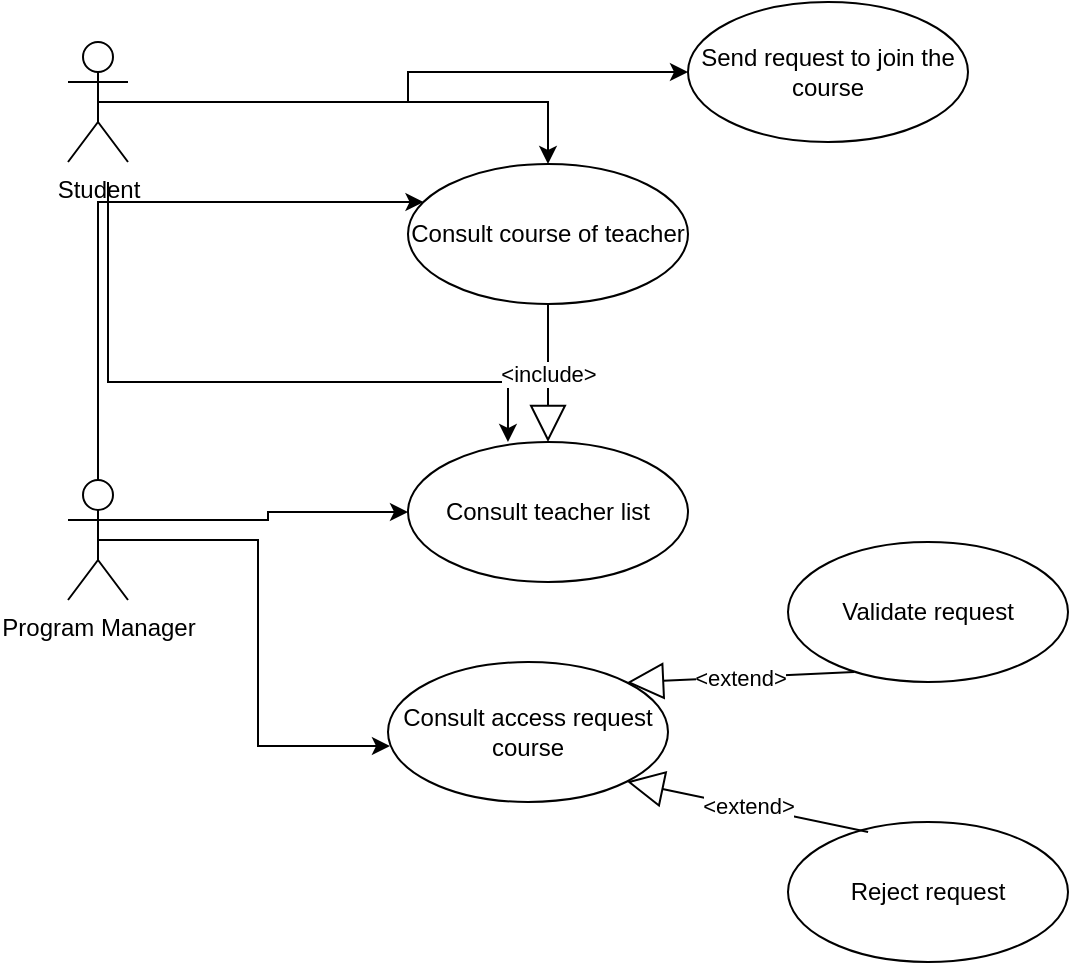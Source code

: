 <mxfile version="28.1.0">
  <diagram name="Page-1" id="LY0AxK4GpgE67kxoORs5">
    <mxGraphModel dx="872" dy="495" grid="1" gridSize="10" guides="1" tooltips="1" connect="1" arrows="1" fold="1" page="1" pageScale="1" pageWidth="827" pageHeight="1169" math="0" shadow="0">
      <root>
        <mxCell id="0" />
        <mxCell id="1" parent="0" />
        <mxCell id="c0alFLCfjklXD5EnLxW_-1" value="Validate request" style="ellipse;whiteSpace=wrap;html=1;" parent="1" vertex="1">
          <mxGeometry x="420" y="450" width="140" height="70" as="geometry" />
        </mxCell>
        <mxCell id="c0alFLCfjklXD5EnLxW_-2" value="Reject request" style="ellipse;whiteSpace=wrap;html=1;" parent="1" vertex="1">
          <mxGeometry x="420" y="590" width="140" height="70" as="geometry" />
        </mxCell>
        <mxCell id="c0alFLCfjklXD5EnLxW_-3" value="Consult access request course" style="ellipse;whiteSpace=wrap;html=1;" parent="1" vertex="1">
          <mxGeometry x="220" y="510" width="140" height="70" as="geometry" />
        </mxCell>
        <mxCell id="c0alFLCfjklXD5EnLxW_-4" value="Consult course of teac&lt;span style=&quot;background-color: transparent; color: light-dark(rgb(0, 0, 0), rgb(255, 255, 255));&quot;&gt;her&lt;/span&gt;" style="ellipse;whiteSpace=wrap;html=1;" parent="1" vertex="1">
          <mxGeometry x="230" y="261" width="140" height="70" as="geometry" />
        </mxCell>
        <mxCell id="c0alFLCfjklXD5EnLxW_-5" value="Consult teacher list" style="ellipse;whiteSpace=wrap;html=1;" parent="1" vertex="1">
          <mxGeometry x="230" y="400" width="140" height="70" as="geometry" />
        </mxCell>
        <mxCell id="H0Zsa2ntBKGtl11hlLPV-1" value="Send request to join the course" style="ellipse;whiteSpace=wrap;html=1;" vertex="1" parent="1">
          <mxGeometry x="370" y="180" width="140" height="70" as="geometry" />
        </mxCell>
        <mxCell id="H0Zsa2ntBKGtl11hlLPV-4" style="edgeStyle=orthogonalEdgeStyle;rounded=0;orthogonalLoop=1;jettySize=auto;html=1;exitX=0.5;exitY=0.5;exitDx=0;exitDy=0;exitPerimeter=0;" edge="1" parent="1" source="H0Zsa2ntBKGtl11hlLPV-2" target="c0alFLCfjklXD5EnLxW_-4">
          <mxGeometry relative="1" as="geometry" />
        </mxCell>
        <mxCell id="H0Zsa2ntBKGtl11hlLPV-6" style="edgeStyle=orthogonalEdgeStyle;rounded=0;orthogonalLoop=1;jettySize=auto;html=1;exitX=0.5;exitY=0.5;exitDx=0;exitDy=0;exitPerimeter=0;entryX=0;entryY=0.5;entryDx=0;entryDy=0;" edge="1" parent="1" source="H0Zsa2ntBKGtl11hlLPV-2" target="H0Zsa2ntBKGtl11hlLPV-1">
          <mxGeometry relative="1" as="geometry" />
        </mxCell>
        <mxCell id="H0Zsa2ntBKGtl11hlLPV-12" style="edgeStyle=orthogonalEdgeStyle;rounded=0;orthogonalLoop=1;jettySize=auto;html=1;entryX=0.357;entryY=0;entryDx=0;entryDy=0;entryPerimeter=0;" edge="1" parent="1" target="c0alFLCfjklXD5EnLxW_-5">
          <mxGeometry relative="1" as="geometry">
            <mxPoint x="80" y="270" as="sourcePoint" />
            <mxPoint x="310" y="410" as="targetPoint" />
            <Array as="points">
              <mxPoint x="80" y="370" />
              <mxPoint x="280" y="370" />
            </Array>
          </mxGeometry>
        </mxCell>
        <mxCell id="H0Zsa2ntBKGtl11hlLPV-2" value="Student" style="shape=umlActor;verticalLabelPosition=bottom;verticalAlign=top;html=1;" vertex="1" parent="1">
          <mxGeometry x="60" y="200" width="30" height="60" as="geometry" />
        </mxCell>
        <mxCell id="H0Zsa2ntBKGtl11hlLPV-5" style="edgeStyle=orthogonalEdgeStyle;rounded=0;orthogonalLoop=1;jettySize=auto;html=1;exitX=0.5;exitY=0.5;exitDx=0;exitDy=0;exitPerimeter=0;" edge="1" parent="1" source="H0Zsa2ntBKGtl11hlLPV-3" target="c0alFLCfjklXD5EnLxW_-4">
          <mxGeometry relative="1" as="geometry">
            <Array as="points">
              <mxPoint x="75" y="280" />
              <mxPoint x="290" y="280" />
            </Array>
          </mxGeometry>
        </mxCell>
        <mxCell id="H0Zsa2ntBKGtl11hlLPV-11" style="edgeStyle=orthogonalEdgeStyle;rounded=0;orthogonalLoop=1;jettySize=auto;html=1;exitX=1;exitY=0.333;exitDx=0;exitDy=0;exitPerimeter=0;" edge="1" parent="1" source="H0Zsa2ntBKGtl11hlLPV-3" target="c0alFLCfjklXD5EnLxW_-5">
          <mxGeometry relative="1" as="geometry" />
        </mxCell>
        <mxCell id="H0Zsa2ntBKGtl11hlLPV-3" value="Program M&lt;span style=&quot;background-color: transparent; color: light-dark(rgb(0, 0, 0), rgb(255, 255, 255));&quot;&gt;anager&lt;/span&gt;" style="shape=umlActor;verticalLabelPosition=bottom;verticalAlign=top;html=1;" vertex="1" parent="1">
          <mxGeometry x="60" y="419" width="30" height="60" as="geometry" />
        </mxCell>
        <mxCell id="H0Zsa2ntBKGtl11hlLPV-8" style="edgeStyle=orthogonalEdgeStyle;rounded=0;orthogonalLoop=1;jettySize=auto;html=1;exitX=0.5;exitY=0.5;exitDx=0;exitDy=0;exitPerimeter=0;entryX=0.007;entryY=0.6;entryDx=0;entryDy=0;entryPerimeter=0;" edge="1" parent="1" source="H0Zsa2ntBKGtl11hlLPV-3" target="c0alFLCfjklXD5EnLxW_-3">
          <mxGeometry relative="1" as="geometry" />
        </mxCell>
        <mxCell id="H0Zsa2ntBKGtl11hlLPV-9" value="&amp;lt;extend&amp;gt;" style="endArrow=block;endSize=16;endFill=0;html=1;rounded=0;exitX=0.236;exitY=0.929;exitDx=0;exitDy=0;exitPerimeter=0;entryX=1;entryY=0;entryDx=0;entryDy=0;" edge="1" parent="1" source="c0alFLCfjklXD5EnLxW_-1" target="c0alFLCfjklXD5EnLxW_-3">
          <mxGeometry width="160" relative="1" as="geometry">
            <mxPoint x="330" y="470" as="sourcePoint" />
            <mxPoint x="490" y="470" as="targetPoint" />
          </mxGeometry>
        </mxCell>
        <mxCell id="H0Zsa2ntBKGtl11hlLPV-10" value="&amp;lt;extend&amp;gt;" style="endArrow=block;endSize=16;endFill=0;html=1;rounded=0;entryX=1;entryY=1;entryDx=0;entryDy=0;exitX=0.286;exitY=0.071;exitDx=0;exitDy=0;exitPerimeter=0;" edge="1" parent="1" source="c0alFLCfjklXD5EnLxW_-2" target="c0alFLCfjklXD5EnLxW_-3">
          <mxGeometry width="160" relative="1" as="geometry">
            <mxPoint x="456" y="590" as="sourcePoint" />
            <mxPoint x="490" y="500" as="targetPoint" />
          </mxGeometry>
        </mxCell>
        <mxCell id="H0Zsa2ntBKGtl11hlLPV-13" value="&amp;lt;include&amp;gt;" style="endArrow=block;endSize=16;endFill=0;html=1;rounded=0;" edge="1" parent="1" source="c0alFLCfjklXD5EnLxW_-4" target="c0alFLCfjklXD5EnLxW_-5">
          <mxGeometry width="160" relative="1" as="geometry">
            <mxPoint x="330" y="410" as="sourcePoint" />
            <mxPoint x="490" y="410" as="targetPoint" />
          </mxGeometry>
        </mxCell>
      </root>
    </mxGraphModel>
  </diagram>
</mxfile>
